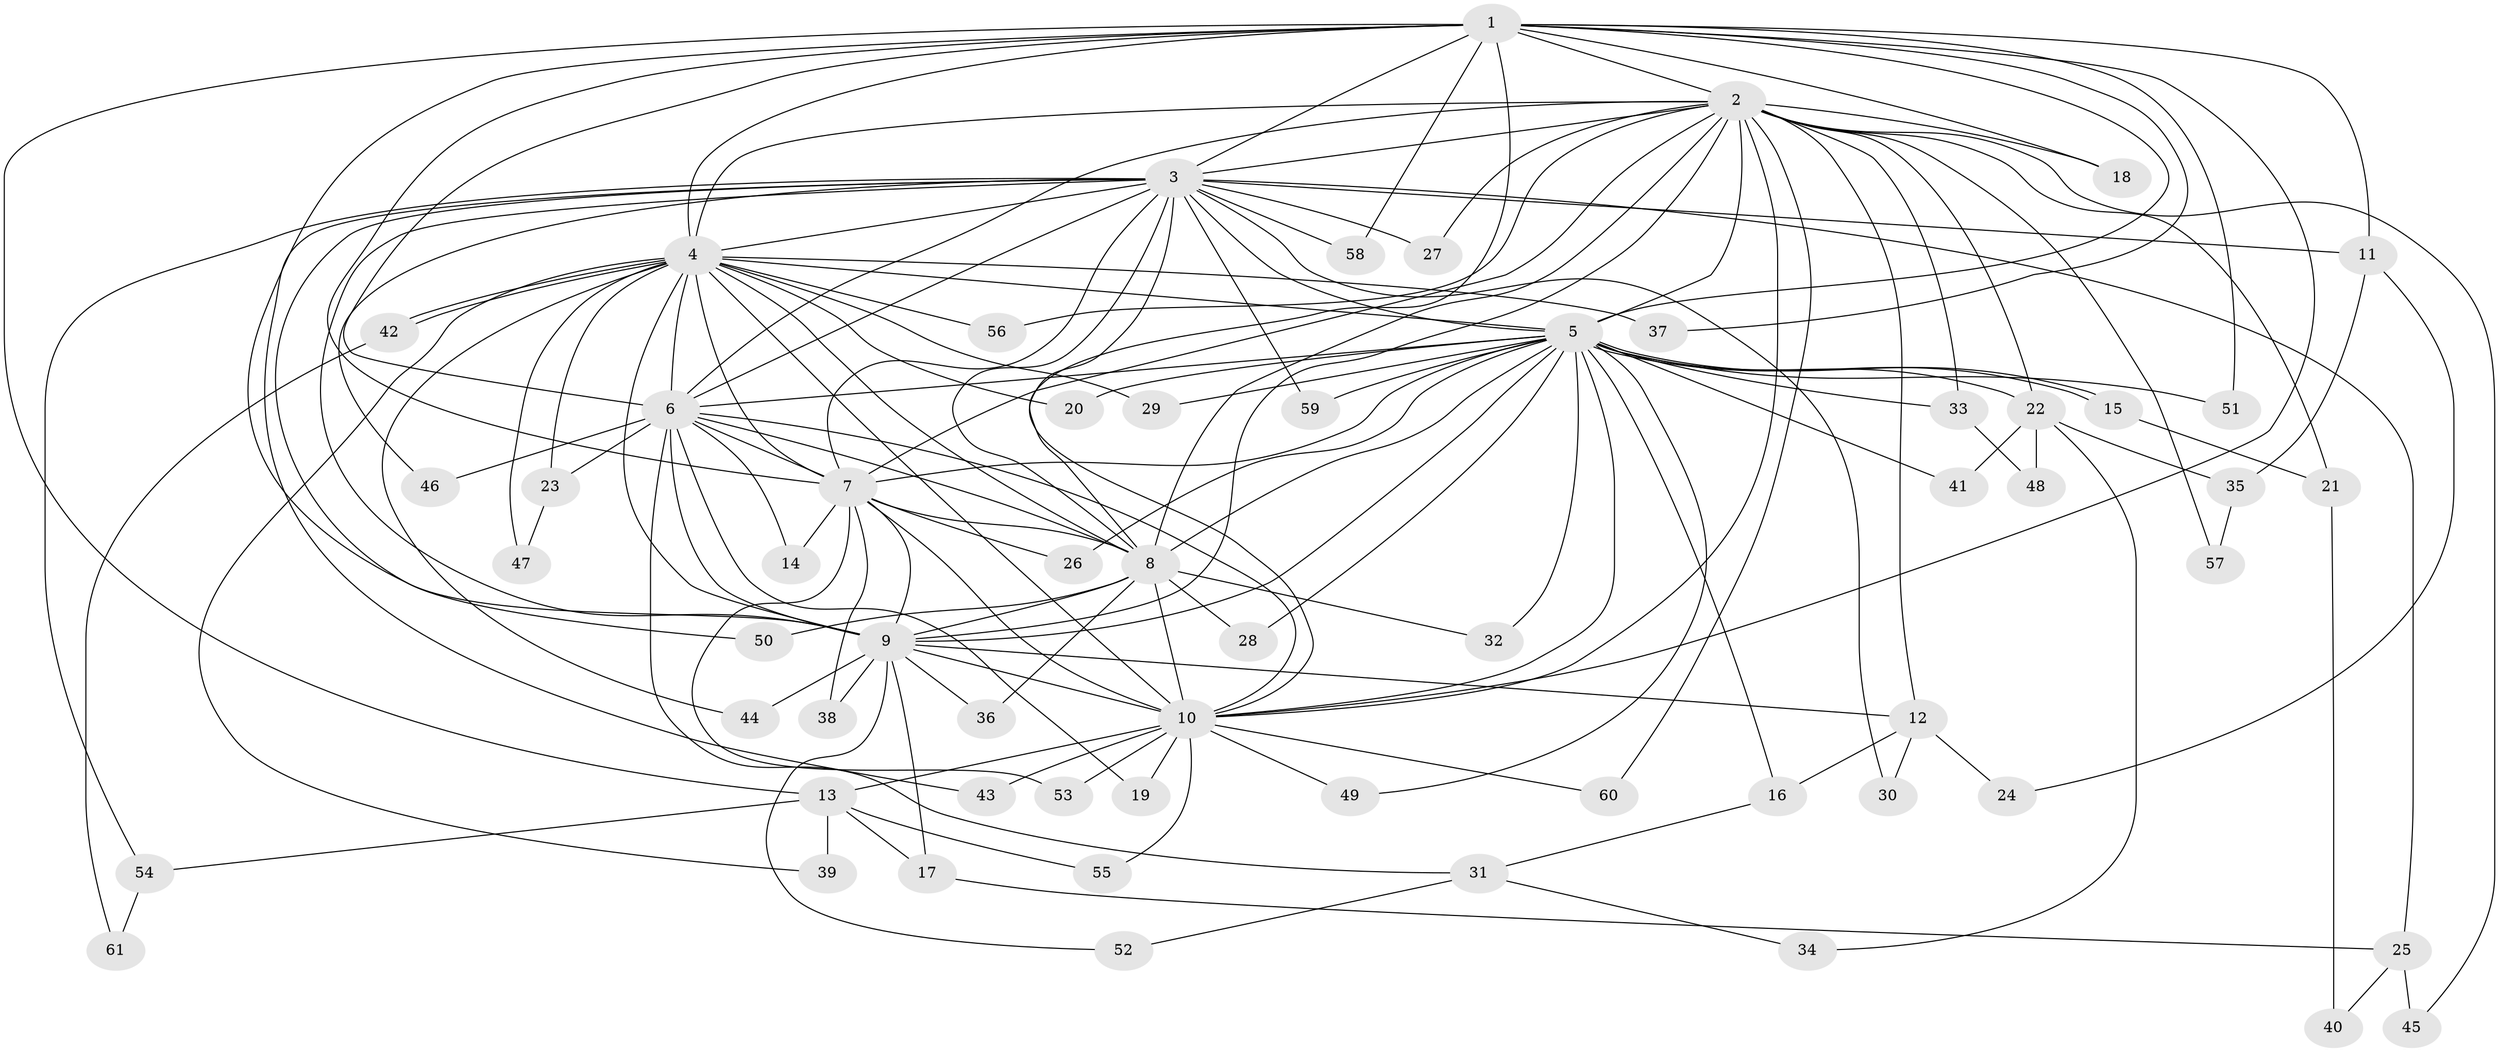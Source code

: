 // coarse degree distribution, {12: 0.044444444444444446, 16: 0.044444444444444446, 20: 0.022222222222222223, 19: 0.022222222222222223, 18: 0.022222222222222223, 9: 0.022222222222222223, 4: 0.044444444444444446, 5: 0.06666666666666667, 7: 0.022222222222222223, 2: 0.5555555555555556, 3: 0.1111111111111111, 1: 0.022222222222222223}
// Generated by graph-tools (version 1.1) at 2025/23/03/03/25 07:23:47]
// undirected, 61 vertices, 147 edges
graph export_dot {
graph [start="1"]
  node [color=gray90,style=filled];
  1;
  2;
  3;
  4;
  5;
  6;
  7;
  8;
  9;
  10;
  11;
  12;
  13;
  14;
  15;
  16;
  17;
  18;
  19;
  20;
  21;
  22;
  23;
  24;
  25;
  26;
  27;
  28;
  29;
  30;
  31;
  32;
  33;
  34;
  35;
  36;
  37;
  38;
  39;
  40;
  41;
  42;
  43;
  44;
  45;
  46;
  47;
  48;
  49;
  50;
  51;
  52;
  53;
  54;
  55;
  56;
  57;
  58;
  59;
  60;
  61;
  1 -- 2;
  1 -- 3;
  1 -- 4;
  1 -- 5;
  1 -- 6;
  1 -- 7;
  1 -- 8;
  1 -- 9;
  1 -- 10;
  1 -- 11;
  1 -- 13;
  1 -- 18;
  1 -- 37;
  1 -- 51;
  1 -- 58;
  2 -- 3;
  2 -- 4;
  2 -- 5;
  2 -- 6;
  2 -- 7;
  2 -- 8;
  2 -- 9;
  2 -- 10;
  2 -- 12;
  2 -- 18;
  2 -- 21;
  2 -- 22;
  2 -- 27;
  2 -- 33;
  2 -- 45;
  2 -- 56;
  2 -- 57;
  2 -- 60;
  3 -- 4;
  3 -- 5;
  3 -- 6;
  3 -- 7;
  3 -- 8;
  3 -- 9;
  3 -- 10;
  3 -- 11;
  3 -- 25;
  3 -- 27;
  3 -- 30;
  3 -- 43;
  3 -- 46;
  3 -- 50;
  3 -- 54;
  3 -- 58;
  3 -- 59;
  4 -- 5;
  4 -- 6;
  4 -- 7;
  4 -- 8;
  4 -- 9;
  4 -- 10;
  4 -- 20;
  4 -- 23;
  4 -- 29;
  4 -- 37;
  4 -- 39;
  4 -- 42;
  4 -- 42;
  4 -- 44;
  4 -- 47;
  4 -- 56;
  5 -- 6;
  5 -- 7;
  5 -- 8;
  5 -- 9;
  5 -- 10;
  5 -- 15;
  5 -- 15;
  5 -- 16;
  5 -- 20;
  5 -- 22;
  5 -- 26;
  5 -- 28;
  5 -- 29;
  5 -- 32;
  5 -- 33;
  5 -- 41;
  5 -- 49;
  5 -- 51;
  5 -- 59;
  6 -- 7;
  6 -- 8;
  6 -- 9;
  6 -- 10;
  6 -- 14;
  6 -- 19;
  6 -- 23;
  6 -- 31;
  6 -- 46;
  7 -- 8;
  7 -- 9;
  7 -- 10;
  7 -- 14;
  7 -- 26;
  7 -- 38;
  7 -- 53;
  8 -- 9;
  8 -- 10;
  8 -- 28;
  8 -- 32;
  8 -- 36;
  8 -- 50;
  9 -- 10;
  9 -- 12;
  9 -- 17;
  9 -- 36;
  9 -- 38;
  9 -- 44;
  9 -- 52;
  10 -- 13;
  10 -- 19;
  10 -- 43;
  10 -- 49;
  10 -- 53;
  10 -- 55;
  10 -- 60;
  11 -- 24;
  11 -- 35;
  12 -- 16;
  12 -- 24;
  12 -- 30;
  13 -- 17;
  13 -- 39;
  13 -- 54;
  13 -- 55;
  15 -- 21;
  16 -- 31;
  17 -- 25;
  21 -- 40;
  22 -- 34;
  22 -- 35;
  22 -- 41;
  22 -- 48;
  23 -- 47;
  25 -- 40;
  25 -- 45;
  31 -- 34;
  31 -- 52;
  33 -- 48;
  35 -- 57;
  42 -- 61;
  54 -- 61;
}
